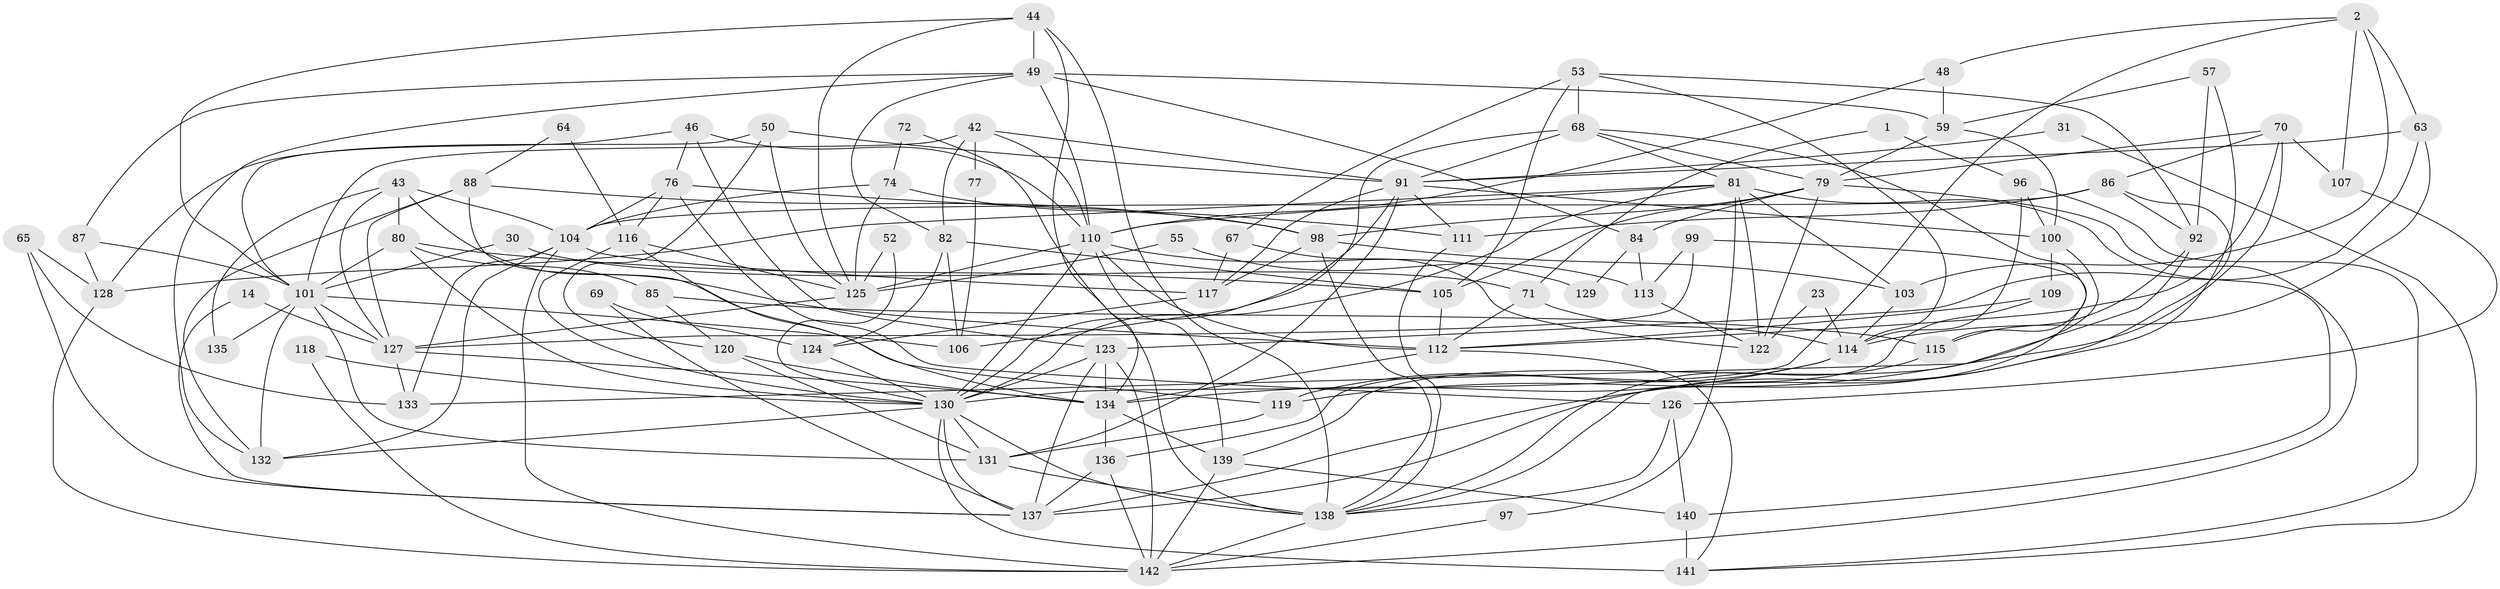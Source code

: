 // original degree distribution, {2: 0.16901408450704225, 6: 0.056338028169014086, 5: 0.2605633802816901, 7: 0.04929577464788732, 3: 0.2112676056338028, 4: 0.24647887323943662, 8: 0.007042253521126761}
// Generated by graph-tools (version 1.1) at 2025/54/03/04/25 21:54:01]
// undirected, 85 vertices, 206 edges
graph export_dot {
graph [start="1"]
  node [color=gray90,style=filled];
  1;
  2;
  14;
  23;
  30;
  31;
  42;
  43;
  44;
  46;
  48;
  49 [super="+28+5"];
  50;
  52;
  53 [super="+25"];
  55;
  57;
  59;
  63 [super="+38"];
  64;
  65;
  67 [super="+12"];
  68 [super="+66"];
  69;
  70 [super="+19"];
  71;
  72;
  74;
  76 [super="+27"];
  77;
  79 [super="+73"];
  80;
  81 [super="+13+75"];
  82;
  84;
  85;
  86;
  87;
  88 [super="+37"];
  91 [super="+41"];
  92 [super="+33"];
  96;
  97;
  98 [super="+10"];
  99;
  100 [super="+51"];
  101 [super="+58"];
  103 [super="+6"];
  104;
  105 [super="+45"];
  106;
  107 [super="+54"];
  109 [super="+24"];
  110 [super="+39+40"];
  111 [super="+8"];
  112 [super="+4"];
  113;
  114 [super="+17"];
  115;
  116;
  117;
  118;
  119;
  120;
  122;
  123 [super="+11+62"];
  124;
  125 [super="+22"];
  126;
  127 [super="+29"];
  128;
  129;
  130 [super="+78+121"];
  131 [super="+16+83"];
  132;
  133;
  134 [super="+26+102"];
  135;
  136;
  137 [super="+56"];
  138 [super="+95+108"];
  139;
  140;
  141 [super="+94"];
  142 [super="+60+89"];
  1 -- 96;
  1 -- 71;
  2 -- 48;
  2 -- 63 [weight=2];
  2 -- 103;
  2 -- 130;
  2 -- 107;
  14 -- 127;
  14 -- 137;
  23 -- 122;
  23 -- 114;
  30 -- 71;
  30 -- 101;
  31 -- 141;
  31 -- 91;
  42 -- 82;
  42 -- 77;
  42 -- 101;
  42 -- 110;
  42 -- 91;
  43 -- 104;
  43 -- 80;
  43 -- 127;
  43 -- 135;
  43 -- 112;
  44 -- 125;
  44 -- 134;
  44 -- 101;
  44 -- 49;
  44 -- 138;
  46 -- 128;
  46 -- 123;
  46 -- 76;
  46 -- 110;
  48 -- 110;
  48 -- 59;
  49 -- 87;
  49 -- 84 [weight=2];
  49 -- 82;
  49 -- 132;
  49 -- 59;
  49 -- 110;
  50 -- 125;
  50 -- 120;
  50 -- 101;
  50 -- 91;
  52 -- 125;
  52 -- 130;
  53 -- 68;
  53 -- 114;
  53 -- 67;
  53 -- 92;
  53 -- 105;
  55 -- 113;
  55 -- 125;
  57 -- 92;
  57 -- 59;
  57 -- 137;
  59 -- 79;
  59 -- 100;
  63 -- 114;
  63 -- 123;
  63 -- 91;
  64 -- 116;
  64 -- 88;
  65 -- 128;
  65 -- 133;
  65 -- 137;
  67 -- 122 [weight=2];
  67 -- 117;
  68 -- 81;
  68 -- 79;
  68 -- 91 [weight=2];
  68 -- 115;
  68 -- 130;
  69 -- 124;
  69 -- 137;
  70 -- 133;
  70 -- 112;
  70 -- 86;
  70 -- 107;
  70 -- 79;
  71 -- 114;
  71 -- 112;
  72 -- 74;
  72 -- 138;
  74 -- 104;
  74 -- 98;
  74 -- 125;
  76 -- 116;
  76 -- 104;
  76 -- 126;
  76 -- 111;
  77 -- 106;
  79 -- 142 [weight=2];
  79 -- 98;
  79 -- 105;
  79 -- 84;
  79 -- 122;
  80 -- 85;
  80 -- 105;
  80 -- 101;
  80 -- 130;
  81 -- 140;
  81 -- 128;
  81 -- 130;
  81 -- 122 [weight=2];
  81 -- 97;
  81 -- 103;
  81 -- 110;
  82 -- 124;
  82 -- 106;
  82 -- 105;
  84 -- 113;
  84 -- 129;
  85 -- 115;
  85 -- 120;
  86 -- 104;
  86 -- 92;
  86 -- 111;
  86 -- 137;
  87 -- 128;
  87 -- 101;
  88 -- 132;
  88 -- 119;
  88 -- 98;
  88 -- 127;
  91 -- 117;
  91 -- 131;
  91 -- 100;
  91 -- 106;
  91 -- 111;
  92 -- 115;
  92 -- 119;
  96 -- 141;
  96 -- 114;
  96 -- 100;
  97 -- 142;
  98 -- 103 [weight=2];
  98 -- 117;
  98 -- 138;
  99 -- 113;
  99 -- 127;
  99 -- 138;
  100 -- 139;
  100 -- 109;
  101 -- 106;
  101 -- 131 [weight=2];
  101 -- 132;
  101 -- 135;
  101 -- 127;
  103 -- 114;
  104 -- 132;
  104 -- 117;
  104 -- 133;
  104 -- 142;
  105 -- 112;
  107 -- 126;
  109 -- 136;
  109 -- 112;
  110 -- 139;
  110 -- 112 [weight=2];
  110 -- 130;
  110 -- 129;
  110 -- 125;
  111 -- 138 [weight=2];
  112 -- 141;
  112 -- 134 [weight=2];
  113 -- 122;
  114 -- 119;
  114 -- 134;
  115 -- 138;
  116 -- 134;
  116 -- 125;
  116 -- 130;
  117 -- 124;
  118 -- 130;
  118 -- 142;
  119 -- 131;
  120 -- 131;
  120 -- 134;
  123 -- 130 [weight=2];
  123 -- 134;
  123 -- 142 [weight=3];
  123 -- 137 [weight=2];
  124 -- 130;
  125 -- 127;
  126 -- 140;
  126 -- 138;
  127 -- 133;
  127 -- 134;
  128 -- 142;
  130 -- 132;
  130 -- 131;
  130 -- 141 [weight=3];
  130 -- 137;
  130 -- 138 [weight=2];
  131 -- 138 [weight=2];
  134 -- 136;
  134 -- 139;
  136 -- 137;
  136 -- 142;
  138 -- 142 [weight=2];
  139 -- 140;
  139 -- 142;
  140 -- 141;
}
